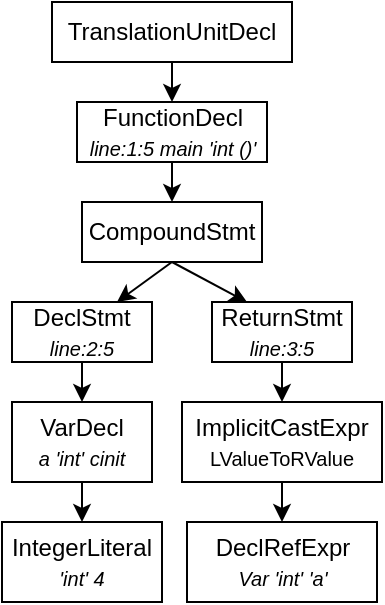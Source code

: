 <mxfile version="14.4.8" type="device"><diagram id="5k0qqi4mXQ5poPiZuUbf" name="Page-1"><mxGraphModel dx="593" dy="336" grid="1" gridSize="10" guides="1" tooltips="1" connect="1" arrows="1" fold="1" page="1" pageScale="1" pageWidth="827" pageHeight="1169" math="0" shadow="0"><root><mxCell id="0"/><mxCell id="1" parent="0"/><mxCell id="8eDLhJHVTZ_g-yUbG0l8-1" value="TranslationUnitDecl" style="rounded=0;whiteSpace=wrap;html=1;" vertex="1" parent="1"><mxGeometry x="320" y="80" width="120" height="30" as="geometry"/></mxCell><mxCell id="8eDLhJHVTZ_g-yUbG0l8-2" value="" style="endArrow=classic;html=1;exitX=0.5;exitY=1;exitDx=0;exitDy=0;entryX=0.5;entryY=0;entryDx=0;entryDy=0;" edge="1" parent="1" source="8eDLhJHVTZ_g-yUbG0l8-1" target="8eDLhJHVTZ_g-yUbG0l8-3"><mxGeometry width="50" height="50" relative="1" as="geometry"><mxPoint x="360" y="180" as="sourcePoint"/><mxPoint x="380" y="140" as="targetPoint"/></mxGeometry></mxCell><mxCell id="8eDLhJHVTZ_g-yUbG0l8-3" value="FunctionDecl&lt;br&gt;&lt;font style=&quot;font-size: 10px&quot;&gt;&lt;i&gt;&lt;font style=&quot;font-size: 10px&quot;&gt;line:1:5 main 'int ()&lt;/font&gt;'&lt;/i&gt;&lt;/font&gt;" style="rounded=0;whiteSpace=wrap;html=1;" vertex="1" parent="1"><mxGeometry x="332.5" y="130" width="95" height="30" as="geometry"/></mxCell><mxCell id="8eDLhJHVTZ_g-yUbG0l8-5" value="CompoundStmt" style="rounded=0;whiteSpace=wrap;html=1;" vertex="1" parent="1"><mxGeometry x="335" y="180" width="90" height="30" as="geometry"/></mxCell><mxCell id="8eDLhJHVTZ_g-yUbG0l8-7" value="" style="endArrow=classic;html=1;entryX=0.5;entryY=0;entryDx=0;entryDy=0;exitX=0.5;exitY=1;exitDx=0;exitDy=0;" edge="1" parent="1" source="8eDLhJHVTZ_g-yUbG0l8-3" target="8eDLhJHVTZ_g-yUbG0l8-5"><mxGeometry width="50" height="50" relative="1" as="geometry"><mxPoint x="380" y="160" as="sourcePoint"/><mxPoint x="410" y="130" as="targetPoint"/></mxGeometry></mxCell><mxCell id="8eDLhJHVTZ_g-yUbG0l8-9" value="DeclStmt&lt;br&gt;&lt;font style=&quot;font-size: 10px&quot;&gt;&lt;i&gt;line:2:5&lt;/i&gt;&lt;/font&gt;" style="rounded=0;whiteSpace=wrap;html=1;" vertex="1" parent="1"><mxGeometry x="300" y="230" width="70" height="30" as="geometry"/></mxCell><mxCell id="8eDLhJHVTZ_g-yUbG0l8-10" value="" style="endArrow=classic;html=1;exitX=0.5;exitY=1;exitDx=0;exitDy=0;entryX=0.75;entryY=0;entryDx=0;entryDy=0;" edge="1" parent="1" source="8eDLhJHVTZ_g-yUbG0l8-5" target="8eDLhJHVTZ_g-yUbG0l8-9"><mxGeometry width="50" height="50" relative="1" as="geometry"><mxPoint x="360" y="320" as="sourcePoint"/><mxPoint x="410" y="270" as="targetPoint"/></mxGeometry></mxCell><mxCell id="8eDLhJHVTZ_g-yUbG0l8-11" value="VarDecl&lt;br&gt;&lt;font style=&quot;font-size: 10px&quot;&gt;&lt;i&gt;a 'int' cinit&lt;/i&gt;&lt;/font&gt;" style="rounded=0;whiteSpace=wrap;html=1;" vertex="1" parent="1"><mxGeometry x="300" y="280" width="70" height="40" as="geometry"/></mxCell><mxCell id="8eDLhJHVTZ_g-yUbG0l8-12" value="" style="endArrow=classic;html=1;exitX=0.5;exitY=1;exitDx=0;exitDy=0;entryX=0.5;entryY=0;entryDx=0;entryDy=0;" edge="1" parent="1" source="8eDLhJHVTZ_g-yUbG0l8-9" target="8eDLhJHVTZ_g-yUbG0l8-11"><mxGeometry width="50" height="50" relative="1" as="geometry"><mxPoint x="330" y="280" as="sourcePoint"/><mxPoint x="420" y="250" as="targetPoint"/></mxGeometry></mxCell><mxCell id="8eDLhJHVTZ_g-yUbG0l8-13" value="IntegerLiteral&lt;br&gt;&lt;font style=&quot;font-size: 10px&quot;&gt;&lt;i&gt;'int' 4&lt;/i&gt;&lt;/font&gt;" style="rounded=0;whiteSpace=wrap;html=1;" vertex="1" parent="1"><mxGeometry x="295" y="340" width="80" height="40" as="geometry"/></mxCell><mxCell id="8eDLhJHVTZ_g-yUbG0l8-14" value="" style="endArrow=classic;html=1;exitX=0.5;exitY=1;exitDx=0;exitDy=0;entryX=0.5;entryY=0;entryDx=0;entryDy=0;" edge="1" parent="1" source="8eDLhJHVTZ_g-yUbG0l8-11" target="8eDLhJHVTZ_g-yUbG0l8-13"><mxGeometry width="50" height="50" relative="1" as="geometry"><mxPoint x="360" y="270" as="sourcePoint"/><mxPoint x="410" y="220" as="targetPoint"/></mxGeometry></mxCell><mxCell id="8eDLhJHVTZ_g-yUbG0l8-15" value="ReturnStmt&lt;br&gt;&lt;i&gt;&lt;font style=&quot;font-size: 10px&quot;&gt;line:3:5&lt;/font&gt;&lt;/i&gt;" style="rounded=0;whiteSpace=wrap;html=1;" vertex="1" parent="1"><mxGeometry x="400" y="230" width="70" height="30" as="geometry"/></mxCell><mxCell id="8eDLhJHVTZ_g-yUbG0l8-16" value="" style="endArrow=classic;html=1;entryX=0.25;entryY=0;entryDx=0;entryDy=0;" edge="1" parent="1" target="8eDLhJHVTZ_g-yUbG0l8-15"><mxGeometry width="50" height="50" relative="1" as="geometry"><mxPoint x="380" y="210" as="sourcePoint"/><mxPoint x="410" y="210" as="targetPoint"/></mxGeometry></mxCell><mxCell id="8eDLhJHVTZ_g-yUbG0l8-17" value="ImplicitCastExpr&lt;br style=&quot;font-size: 10px&quot;&gt;&lt;font size=&quot;1&quot;&gt;LValueToRValue&lt;/font&gt;" style="rounded=0;whiteSpace=wrap;html=1;" vertex="1" parent="1"><mxGeometry x="385" y="280" width="100" height="40" as="geometry"/></mxCell><mxCell id="8eDLhJHVTZ_g-yUbG0l8-18" value="" style="endArrow=classic;html=1;exitX=0.5;exitY=1;exitDx=0;exitDy=0;entryX=0.5;entryY=0;entryDx=0;entryDy=0;" edge="1" parent="1" source="8eDLhJHVTZ_g-yUbG0l8-15" target="8eDLhJHVTZ_g-yUbG0l8-17"><mxGeometry width="50" height="50" relative="1" as="geometry"><mxPoint x="360" y="260" as="sourcePoint"/><mxPoint x="410" y="210" as="targetPoint"/></mxGeometry></mxCell><mxCell id="8eDLhJHVTZ_g-yUbG0l8-19" value="DeclRefExpr&lt;br style=&quot;font-size: 10px&quot;&gt;&lt;font size=&quot;1&quot;&gt;&lt;i&gt;Var 'int' 'a'&lt;/i&gt;&lt;/font&gt;" style="rounded=0;whiteSpace=wrap;html=1;" vertex="1" parent="1"><mxGeometry x="387.5" y="340" width="95" height="40" as="geometry"/></mxCell><mxCell id="8eDLhJHVTZ_g-yUbG0l8-20" value="" style="endArrow=classic;html=1;exitX=0.5;exitY=1;exitDx=0;exitDy=0;entryX=0.5;entryY=0;entryDx=0;entryDy=0;" edge="1" parent="1" source="8eDLhJHVTZ_g-yUbG0l8-17" target="8eDLhJHVTZ_g-yUbG0l8-19"><mxGeometry width="50" height="50" relative="1" as="geometry"><mxPoint x="360" y="330" as="sourcePoint"/><mxPoint x="410" y="280" as="targetPoint"/></mxGeometry></mxCell></root></mxGraphModel></diagram></mxfile>